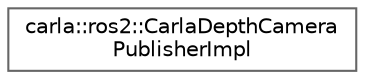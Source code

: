 digraph "类继承关系图"
{
 // INTERACTIVE_SVG=YES
 // LATEX_PDF_SIZE
  bgcolor="transparent";
  edge [fontname=Helvetica,fontsize=10,labelfontname=Helvetica,labelfontsize=10];
  node [fontname=Helvetica,fontsize=10,shape=box,height=0.2,width=0.4];
  rankdir="LR";
  Node0 [id="Node000000",label="carla::ros2::CarlaDepthCamera\lPublisherImpl",height=0.2,width=0.4,color="grey40", fillcolor="white", style="filled",URL="$dd/d0b/structcarla_1_1ros2_1_1CarlaDepthCameraPublisherImpl.html",tooltip=" "];
}
